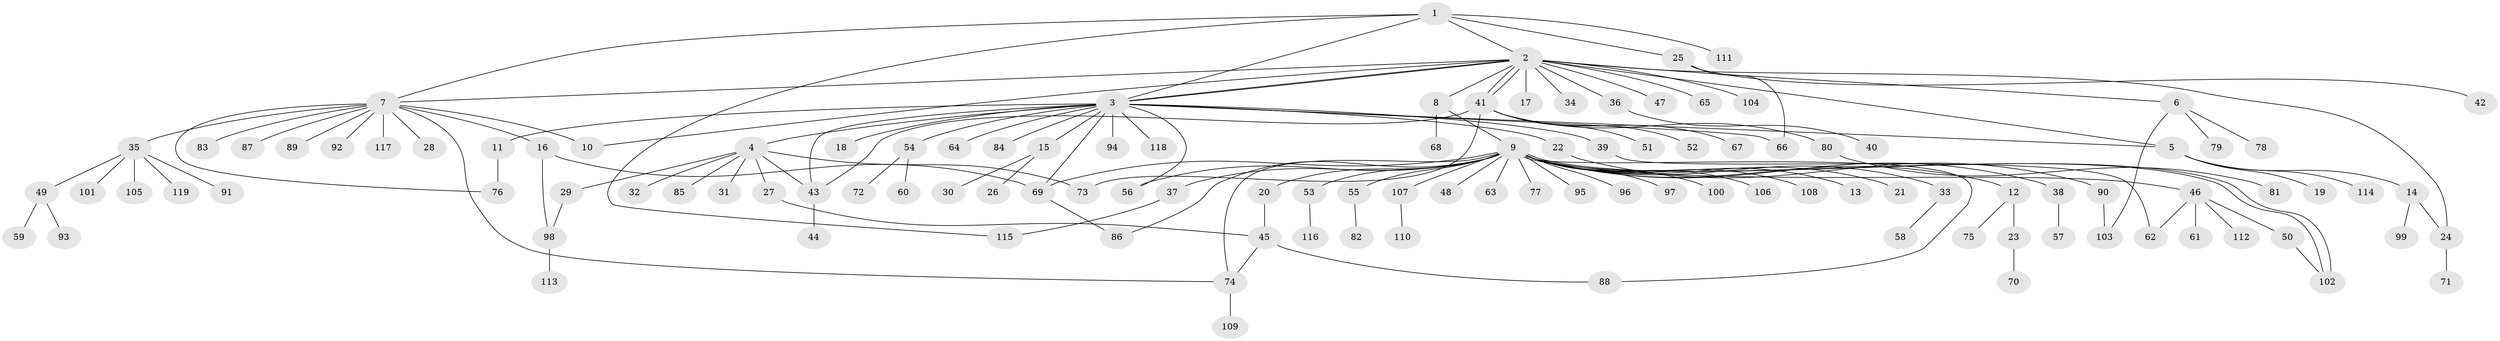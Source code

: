 // Generated by graph-tools (version 1.1) at 2025/14/03/09/25 04:14:21]
// undirected, 119 vertices, 144 edges
graph export_dot {
graph [start="1"]
  node [color=gray90,style=filled];
  1;
  2;
  3;
  4;
  5;
  6;
  7;
  8;
  9;
  10;
  11;
  12;
  13;
  14;
  15;
  16;
  17;
  18;
  19;
  20;
  21;
  22;
  23;
  24;
  25;
  26;
  27;
  28;
  29;
  30;
  31;
  32;
  33;
  34;
  35;
  36;
  37;
  38;
  39;
  40;
  41;
  42;
  43;
  44;
  45;
  46;
  47;
  48;
  49;
  50;
  51;
  52;
  53;
  54;
  55;
  56;
  57;
  58;
  59;
  60;
  61;
  62;
  63;
  64;
  65;
  66;
  67;
  68;
  69;
  70;
  71;
  72;
  73;
  74;
  75;
  76;
  77;
  78;
  79;
  80;
  81;
  82;
  83;
  84;
  85;
  86;
  87;
  88;
  89;
  90;
  91;
  92;
  93;
  94;
  95;
  96;
  97;
  98;
  99;
  100;
  101;
  102;
  103;
  104;
  105;
  106;
  107;
  108;
  109;
  110;
  111;
  112;
  113;
  114;
  115;
  116;
  117;
  118;
  119;
  1 -- 2;
  1 -- 3;
  1 -- 7;
  1 -- 25;
  1 -- 111;
  1 -- 115;
  2 -- 3;
  2 -- 3;
  2 -- 5;
  2 -- 6;
  2 -- 7;
  2 -- 8;
  2 -- 10;
  2 -- 17;
  2 -- 24;
  2 -- 34;
  2 -- 36;
  2 -- 41;
  2 -- 41;
  2 -- 47;
  2 -- 65;
  2 -- 104;
  3 -- 4;
  3 -- 5;
  3 -- 11;
  3 -- 15;
  3 -- 18;
  3 -- 22;
  3 -- 39;
  3 -- 43;
  3 -- 54;
  3 -- 56;
  3 -- 64;
  3 -- 66;
  3 -- 69;
  3 -- 84;
  3 -- 94;
  3 -- 118;
  4 -- 27;
  4 -- 29;
  4 -- 31;
  4 -- 32;
  4 -- 43;
  4 -- 73;
  4 -- 85;
  5 -- 14;
  5 -- 19;
  5 -- 114;
  6 -- 78;
  6 -- 79;
  6 -- 103;
  7 -- 10;
  7 -- 16;
  7 -- 28;
  7 -- 35;
  7 -- 74;
  7 -- 76;
  7 -- 83;
  7 -- 87;
  7 -- 89;
  7 -- 92;
  7 -- 117;
  8 -- 9;
  8 -- 68;
  9 -- 12;
  9 -- 13;
  9 -- 20;
  9 -- 21;
  9 -- 33;
  9 -- 37;
  9 -- 38;
  9 -- 46;
  9 -- 48;
  9 -- 53;
  9 -- 55;
  9 -- 56;
  9 -- 63;
  9 -- 69;
  9 -- 74;
  9 -- 77;
  9 -- 86;
  9 -- 88;
  9 -- 95;
  9 -- 96;
  9 -- 97;
  9 -- 100;
  9 -- 102;
  9 -- 102;
  9 -- 106;
  9 -- 107;
  9 -- 108;
  11 -- 76;
  12 -- 23;
  12 -- 75;
  14 -- 24;
  14 -- 99;
  15 -- 26;
  15 -- 30;
  16 -- 69;
  16 -- 98;
  20 -- 45;
  22 -- 90;
  23 -- 70;
  24 -- 71;
  25 -- 42;
  25 -- 66;
  27 -- 45;
  29 -- 98;
  33 -- 58;
  35 -- 49;
  35 -- 91;
  35 -- 101;
  35 -- 105;
  35 -- 119;
  36 -- 40;
  37 -- 115;
  38 -- 57;
  39 -- 62;
  41 -- 43;
  41 -- 51;
  41 -- 52;
  41 -- 67;
  41 -- 73;
  41 -- 80;
  43 -- 44;
  45 -- 74;
  45 -- 88;
  46 -- 50;
  46 -- 61;
  46 -- 62;
  46 -- 112;
  49 -- 59;
  49 -- 93;
  50 -- 102;
  53 -- 116;
  54 -- 60;
  54 -- 72;
  55 -- 82;
  69 -- 86;
  74 -- 109;
  80 -- 81;
  90 -- 103;
  98 -- 113;
  107 -- 110;
}

